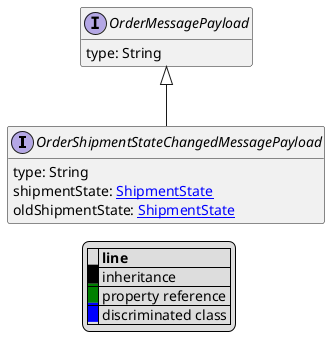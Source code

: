 @startuml

hide empty fields
hide empty methods
legend
|= |= line |
|<back:black>   </back>| inheritance |
|<back:green>   </back>| property reference |
|<back:blue>   </back>| discriminated class |
endlegend
interface OrderShipmentStateChangedMessagePayload [[OrderShipmentStateChangedMessagePayload.svg]] extends OrderMessagePayload {
    type: String
    shipmentState: [[ShipmentState.svg ShipmentState]]
    oldShipmentState: [[ShipmentState.svg ShipmentState]]
}
interface OrderMessagePayload [[OrderMessagePayload.svg]]  {
    type: String
}





@enduml
